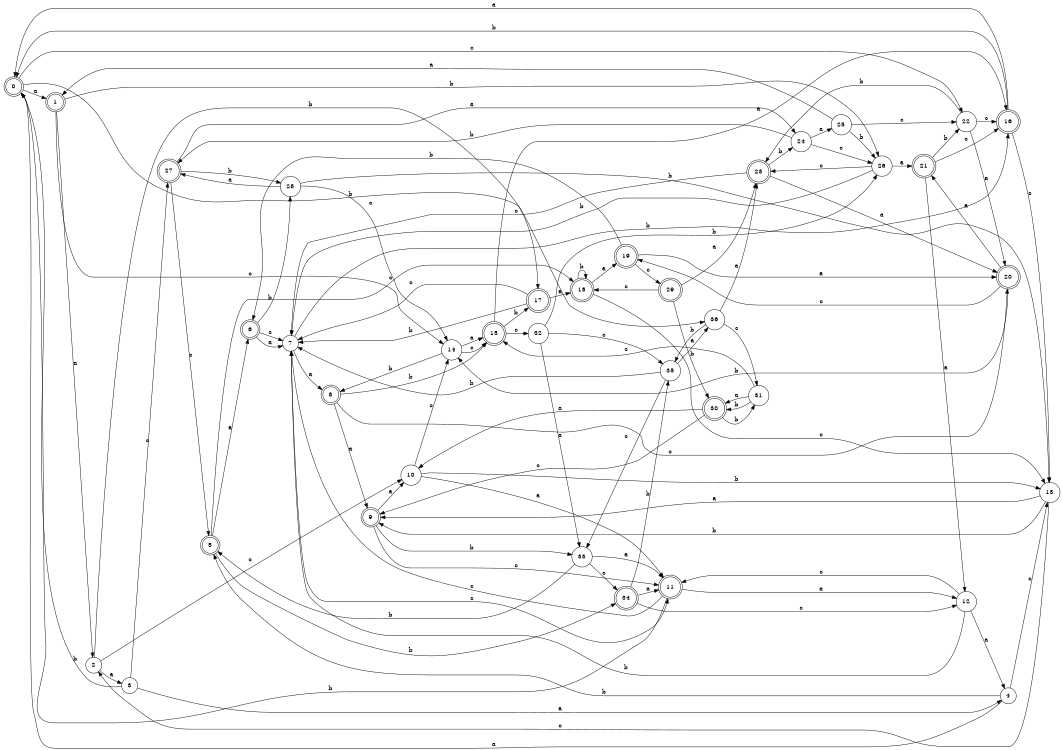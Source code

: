 digraph n30_8 {
__start0 [label="" shape="none"];

rankdir=LR;
size="8,5";

s0 [style="rounded,filled", color="black", fillcolor="white" shape="doublecircle", label="0"];
s1 [style="rounded,filled", color="black", fillcolor="white" shape="doublecircle", label="1"];
s2 [style="filled", color="black", fillcolor="white" shape="circle", label="2"];
s3 [style="filled", color="black", fillcolor="white" shape="circle", label="3"];
s4 [style="filled", color="black", fillcolor="white" shape="circle", label="4"];
s5 [style="rounded,filled", color="black", fillcolor="white" shape="doublecircle", label="5"];
s6 [style="rounded,filled", color="black", fillcolor="white" shape="doublecircle", label="6"];
s7 [style="filled", color="black", fillcolor="white" shape="circle", label="7"];
s8 [style="rounded,filled", color="black", fillcolor="white" shape="doublecircle", label="8"];
s9 [style="rounded,filled", color="black", fillcolor="white" shape="doublecircle", label="9"];
s10 [style="filled", color="black", fillcolor="white" shape="circle", label="10"];
s11 [style="rounded,filled", color="black", fillcolor="white" shape="doublecircle", label="11"];
s12 [style="filled", color="black", fillcolor="white" shape="circle", label="12"];
s13 [style="filled", color="black", fillcolor="white" shape="circle", label="13"];
s14 [style="filled", color="black", fillcolor="white" shape="circle", label="14"];
s15 [style="rounded,filled", color="black", fillcolor="white" shape="doublecircle", label="15"];
s16 [style="rounded,filled", color="black", fillcolor="white" shape="doublecircle", label="16"];
s17 [style="rounded,filled", color="black", fillcolor="white" shape="doublecircle", label="17"];
s18 [style="rounded,filled", color="black", fillcolor="white" shape="doublecircle", label="18"];
s19 [style="rounded,filled", color="black", fillcolor="white" shape="doublecircle", label="19"];
s20 [style="rounded,filled", color="black", fillcolor="white" shape="doublecircle", label="20"];
s21 [style="rounded,filled", color="black", fillcolor="white" shape="doublecircle", label="21"];
s22 [style="filled", color="black", fillcolor="white" shape="circle", label="22"];
s23 [style="rounded,filled", color="black", fillcolor="white" shape="doublecircle", label="23"];
s24 [style="filled", color="black", fillcolor="white" shape="circle", label="24"];
s25 [style="filled", color="black", fillcolor="white" shape="circle", label="25"];
s26 [style="filled", color="black", fillcolor="white" shape="circle", label="26"];
s27 [style="rounded,filled", color="black", fillcolor="white" shape="doublecircle", label="27"];
s28 [style="filled", color="black", fillcolor="white" shape="circle", label="28"];
s29 [style="rounded,filled", color="black", fillcolor="white" shape="doublecircle", label="29"];
s30 [style="rounded,filled", color="black", fillcolor="white" shape="doublecircle", label="30"];
s31 [style="filled", color="black", fillcolor="white" shape="circle", label="31"];
s32 [style="filled", color="black", fillcolor="white" shape="circle", label="32"];
s33 [style="filled", color="black", fillcolor="white" shape="circle", label="33"];
s34 [style="rounded,filled", color="black", fillcolor="white" shape="doublecircle", label="34"];
s35 [style="filled", color="black", fillcolor="white" shape="circle", label="35"];
s36 [style="filled", color="black", fillcolor="white" shape="circle", label="36"];
s0 -> s1 [label="a"];
s0 -> s36 [label="b"];
s0 -> s22 [label="c"];
s1 -> s2 [label="a"];
s1 -> s26 [label="b"];
s1 -> s14 [label="c"];
s2 -> s3 [label="a"];
s2 -> s17 [label="b"];
s2 -> s10 [label="c"];
s3 -> s4 [label="a"];
s3 -> s0 [label="b"];
s3 -> s27 [label="c"];
s4 -> s0 [label="a"];
s4 -> s5 [label="b"];
s4 -> s13 [label="c"];
s5 -> s6 [label="a"];
s5 -> s34 [label="b"];
s5 -> s18 [label="c"];
s6 -> s7 [label="a"];
s6 -> s28 [label="b"];
s6 -> s7 [label="c"];
s7 -> s8 [label="a"];
s7 -> s16 [label="b"];
s7 -> s11 [label="c"];
s8 -> s9 [label="a"];
s8 -> s15 [label="b"];
s8 -> s20 [label="c"];
s9 -> s10 [label="a"];
s9 -> s33 [label="b"];
s9 -> s11 [label="c"];
s10 -> s11 [label="a"];
s10 -> s13 [label="b"];
s10 -> s14 [label="c"];
s11 -> s12 [label="a"];
s11 -> s0 [label="b"];
s11 -> s7 [label="c"];
s12 -> s4 [label="a"];
s12 -> s7 [label="b"];
s12 -> s11 [label="c"];
s13 -> s9 [label="a"];
s13 -> s9 [label="b"];
s13 -> s2 [label="c"];
s14 -> s15 [label="a"];
s14 -> s8 [label="b"];
s14 -> s15 [label="c"];
s15 -> s16 [label="a"];
s15 -> s17 [label="b"];
s15 -> s32 [label="c"];
s16 -> s0 [label="a"];
s16 -> s0 [label="b"];
s16 -> s13 [label="c"];
s17 -> s18 [label="a"];
s17 -> s7 [label="b"];
s17 -> s7 [label="c"];
s18 -> s19 [label="a"];
s18 -> s18 [label="b"];
s18 -> s13 [label="c"];
s19 -> s20 [label="a"];
s19 -> s6 [label="b"];
s19 -> s29 [label="c"];
s20 -> s21 [label="a"];
s20 -> s14 [label="b"];
s20 -> s19 [label="c"];
s21 -> s12 [label="a"];
s21 -> s22 [label="b"];
s21 -> s16 [label="c"];
s22 -> s20 [label="a"];
s22 -> s23 [label="b"];
s22 -> s16 [label="c"];
s23 -> s20 [label="a"];
s23 -> s24 [label="b"];
s23 -> s7 [label="c"];
s24 -> s25 [label="a"];
s24 -> s27 [label="b"];
s24 -> s26 [label="c"];
s25 -> s1 [label="a"];
s25 -> s26 [label="b"];
s25 -> s22 [label="c"];
s26 -> s21 [label="a"];
s26 -> s7 [label="b"];
s26 -> s23 [label="c"];
s27 -> s24 [label="a"];
s27 -> s28 [label="b"];
s27 -> s5 [label="c"];
s28 -> s27 [label="a"];
s28 -> s13 [label="b"];
s28 -> s14 [label="c"];
s29 -> s23 [label="a"];
s29 -> s30 [label="b"];
s29 -> s18 [label="c"];
s30 -> s10 [label="a"];
s30 -> s31 [label="b"];
s30 -> s9 [label="c"];
s31 -> s30 [label="a"];
s31 -> s30 [label="b"];
s31 -> s15 [label="c"];
s32 -> s33 [label="a"];
s32 -> s26 [label="b"];
s32 -> s35 [label="c"];
s33 -> s11 [label="a"];
s33 -> s5 [label="b"];
s33 -> s34 [label="c"];
s34 -> s11 [label="a"];
s34 -> s35 [label="b"];
s34 -> s12 [label="c"];
s35 -> s36 [label="a"];
s35 -> s7 [label="b"];
s35 -> s33 [label="c"];
s36 -> s23 [label="a"];
s36 -> s35 [label="b"];
s36 -> s31 [label="c"];

}